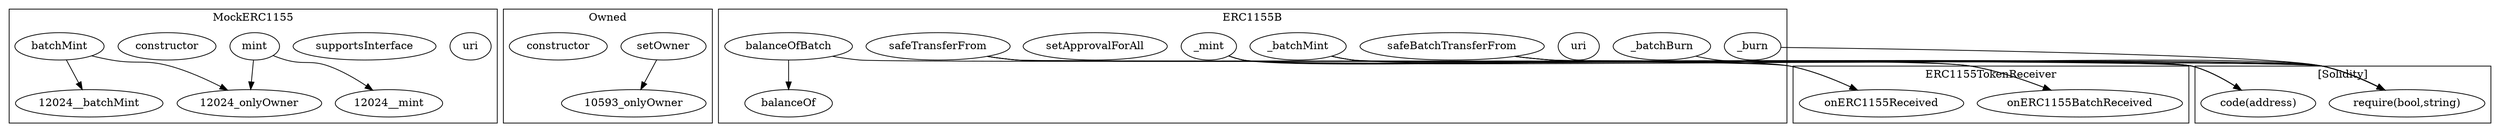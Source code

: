 strict digraph {
subgraph cluster_12024_MockERC1155 {
label = "MockERC1155"
"12024_uri" [label="uri"]
"12024_supportsInterface" [label="supportsInterface"]
"12024_mint" [label="mint"]
"12024_constructor" [label="constructor"]
"12024_batchMint" [label="batchMint"]
"12024_mint" -> "12024__mint"
"12024_batchMint" -> "12024_onlyOwner"
"12024_batchMint" -> "12024__batchMint"
"12024_mint" -> "12024_onlyOwner"
}subgraph cluster_10593_Owned {
label = "Owned"
"10593_setOwner" [label="setOwner"]
"10593_constructor" [label="constructor"]
"10593_setOwner" -> "10593_onlyOwner"
}subgraph cluster_13594_ERC1155TokenReceiver {
label = "ERC1155TokenReceiver"
"13594_onERC1155BatchReceived" [label="onERC1155BatchReceived"]
"13594_onERC1155Received" [label="onERC1155Received"]
}subgraph cluster_13550_ERC1155B {
label = "ERC1155B"
"13550__mint" [label="_mint"]
"13550__batchMint" [label="_batchMint"]
"13550_uri" [label="uri"]
"13550_balanceOfBatch" [label="balanceOfBatch"]
"13550_safeTransferFrom" [label="safeTransferFrom"]
"13550__batchBurn" [label="_batchBurn"]
"13550_balanceOf" [label="balanceOf"]
"13550_setApprovalForAll" [label="setApprovalForAll"]
"13550_safeBatchTransferFrom" [label="safeBatchTransferFrom"]
"13550__burn" [label="_burn"]
"13550_balanceOfBatch" -> "13550_balanceOf"
}subgraph cluster_solidity {
label = "[Solidity]"
"code(address)" 
"require(bool,string)" 
"13550__mint" -> "code(address)"
"13550_safeBatchTransferFrom" -> "code(address)"
"13550__batchMint" -> "require(bool,string)"
"13550__batchBurn" -> "require(bool,string)"
"13550__burn" -> "require(bool,string)"
"13550_safeTransferFrom" -> "require(bool,string)"
"13550_balanceOfBatch" -> "require(bool,string)"
"13550_safeTransferFrom" -> "code(address)"
"13550_safeBatchTransferFrom" -> "require(bool,string)"
"13550__batchMint" -> "code(address)"
"13550__mint" -> "require(bool,string)"
}"13550__batchMint" -> "13594_onERC1155BatchReceived"
"13550__mint" -> "13594_onERC1155Received"
"13550_safeTransferFrom" -> "13594_onERC1155Received"
"13550_safeBatchTransferFrom" -> "13594_onERC1155BatchReceived"
}